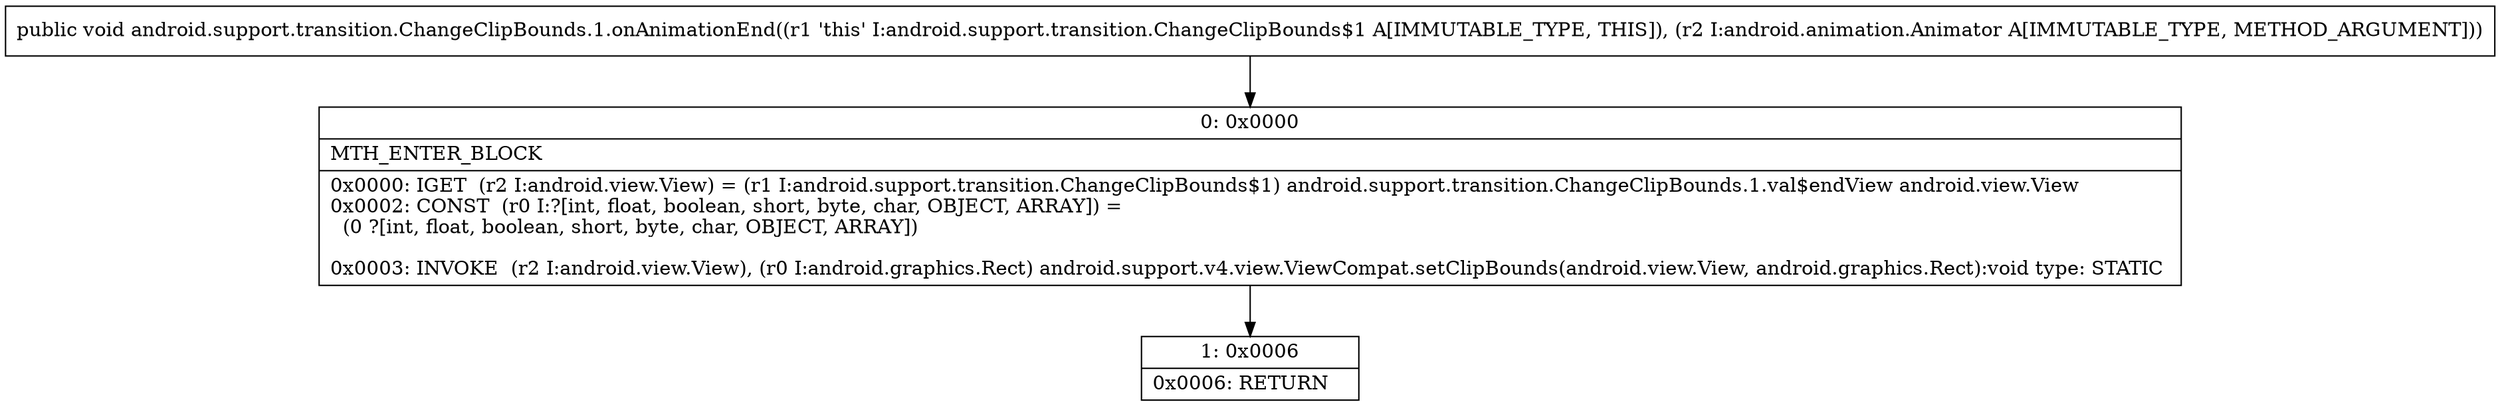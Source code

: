 digraph "CFG forandroid.support.transition.ChangeClipBounds.1.onAnimationEnd(Landroid\/animation\/Animator;)V" {
Node_0 [shape=record,label="{0\:\ 0x0000|MTH_ENTER_BLOCK\l|0x0000: IGET  (r2 I:android.view.View) = (r1 I:android.support.transition.ChangeClipBounds$1) android.support.transition.ChangeClipBounds.1.val$endView android.view.View \l0x0002: CONST  (r0 I:?[int, float, boolean, short, byte, char, OBJECT, ARRAY]) = \l  (0 ?[int, float, boolean, short, byte, char, OBJECT, ARRAY])\l \l0x0003: INVOKE  (r2 I:android.view.View), (r0 I:android.graphics.Rect) android.support.v4.view.ViewCompat.setClipBounds(android.view.View, android.graphics.Rect):void type: STATIC \l}"];
Node_1 [shape=record,label="{1\:\ 0x0006|0x0006: RETURN   \l}"];
MethodNode[shape=record,label="{public void android.support.transition.ChangeClipBounds.1.onAnimationEnd((r1 'this' I:android.support.transition.ChangeClipBounds$1 A[IMMUTABLE_TYPE, THIS]), (r2 I:android.animation.Animator A[IMMUTABLE_TYPE, METHOD_ARGUMENT])) }"];
MethodNode -> Node_0;
Node_0 -> Node_1;
}

